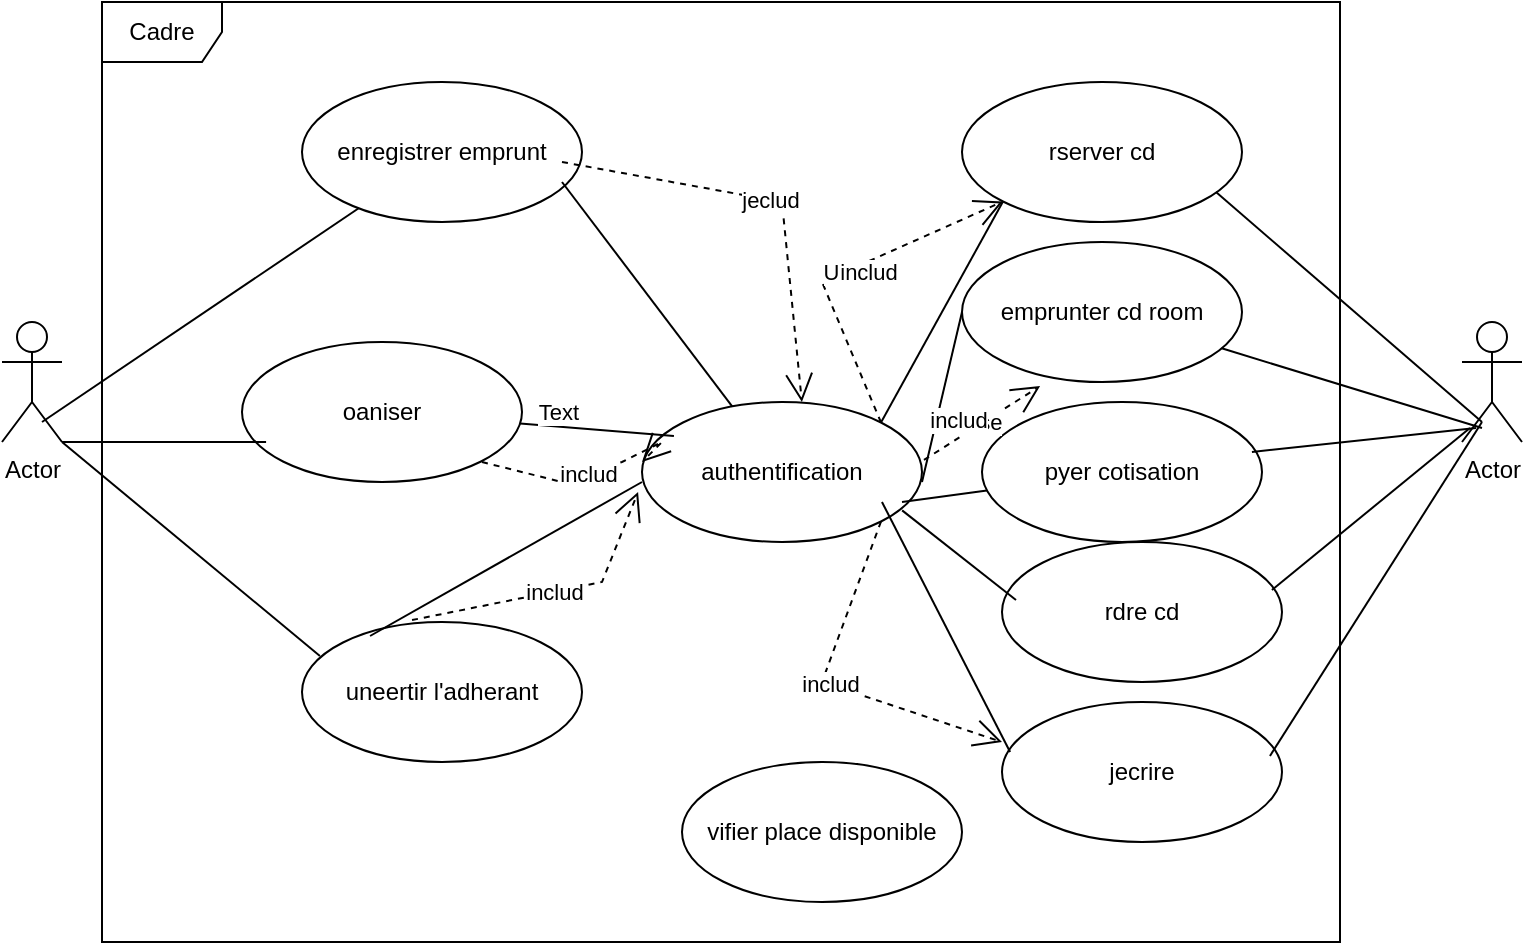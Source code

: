 <mxfile version="16.5.3" type="github">
  <diagram id="773S_SNeVtNwhnTrPQli" name="Page-1">
    <mxGraphModel dx="868" dy="1651" grid="1" gridSize="10" guides="1" tooltips="1" connect="1" arrows="1" fold="1" page="1" pageScale="1" pageWidth="827" pageHeight="1169" math="0" shadow="0">
      <root>
        <mxCell id="0" />
        <mxCell id="1" parent="0" />
        <mxCell id="twNPNTVJQa0FO6LFLodH-1" value="&lt;font style=&quot;vertical-align: inherit&quot;&gt;&lt;font style=&quot;vertical-align: inherit&quot;&gt;Cadre&lt;/font&gt;&lt;/font&gt;" style="shape=umlFrame;whiteSpace=wrap;html=1;" vertex="1" parent="1">
          <mxGeometry x="70" y="-20" width="619" height="470" as="geometry" />
        </mxCell>
        <mxCell id="twNPNTVJQa0FO6LFLodH-2" value="&lt;font style=&quot;vertical-align: inherit&quot;&gt;&lt;font style=&quot;vertical-align: inherit&quot;&gt;oaniser&lt;/font&gt;&lt;/font&gt;" style="ellipse;whiteSpace=wrap;html=1;" vertex="1" parent="1">
          <mxGeometry x="140" y="150" width="140" height="70" as="geometry" />
        </mxCell>
        <mxCell id="twNPNTVJQa0FO6LFLodH-3" value="&lt;font style=&quot;vertical-align: inherit&quot;&gt;&lt;font style=&quot;vertical-align: inherit&quot;&gt;uneertir l&#39;adherant&lt;/font&gt;&lt;/font&gt;" style="ellipse;whiteSpace=wrap;html=1;" vertex="1" parent="1">
          <mxGeometry x="170" y="290" width="140" height="70" as="geometry" />
        </mxCell>
        <mxCell id="twNPNTVJQa0FO6LFLodH-4" value="&lt;font style=&quot;vertical-align: inherit&quot;&gt;&lt;font style=&quot;vertical-align: inherit&quot;&gt;enregistrer emprunt&lt;/font&gt;&lt;/font&gt;" style="ellipse;whiteSpace=wrap;html=1;" vertex="1" parent="1">
          <mxGeometry x="170" y="20" width="140" height="70" as="geometry" />
        </mxCell>
        <mxCell id="twNPNTVJQa0FO6LFLodH-5" value="Actor" style="shape=umlActor;verticalLabelPosition=bottom;verticalAlign=top;html=1;" vertex="1" parent="1">
          <mxGeometry x="20" y="140" width="30" height="60" as="geometry" />
        </mxCell>
        <mxCell id="twNPNTVJQa0FO6LFLodH-6" value="Actor" style="shape=umlActor;verticalLabelPosition=bottom;verticalAlign=top;html=1;" vertex="1" parent="1">
          <mxGeometry x="750" y="140" width="30" height="60" as="geometry" />
        </mxCell>
        <mxCell id="twNPNTVJQa0FO6LFLodH-10" value="&lt;font style=&quot;vertical-align: inherit&quot;&gt;&lt;font style=&quot;vertical-align: inherit&quot;&gt;rserver cd&lt;/font&gt;&lt;/font&gt;" style="ellipse;whiteSpace=wrap;html=1;" vertex="1" parent="1">
          <mxGeometry x="500" y="20" width="140" height="70" as="geometry" />
        </mxCell>
        <mxCell id="twNPNTVJQa0FO6LFLodH-11" value="&lt;font style=&quot;vertical-align: inherit&quot;&gt;&lt;font style=&quot;vertical-align: inherit&quot;&gt;pyer cotisation&lt;/font&gt;&lt;/font&gt;" style="ellipse;whiteSpace=wrap;html=1;" vertex="1" parent="1">
          <mxGeometry x="510" y="180" width="140" height="70" as="geometry" />
        </mxCell>
        <mxCell id="twNPNTVJQa0FO6LFLodH-12" value="&lt;font style=&quot;vertical-align: inherit&quot;&gt;&lt;font style=&quot;vertical-align: inherit&quot;&gt;emprunter cd room&lt;/font&gt;&lt;/font&gt;" style="ellipse;whiteSpace=wrap;html=1;" vertex="1" parent="1">
          <mxGeometry x="500" y="100" width="140" height="70" as="geometry" />
        </mxCell>
        <mxCell id="twNPNTVJQa0FO6LFLodH-14" value="authentification" style="ellipse;whiteSpace=wrap;html=1;" vertex="1" parent="1">
          <mxGeometry x="340" y="180" width="140" height="70" as="geometry" />
        </mxCell>
        <mxCell id="twNPNTVJQa0FO6LFLodH-15" value="&lt;font style=&quot;vertical-align: inherit&quot;&gt;&lt;font style=&quot;vertical-align: inherit&quot;&gt;jecrire&lt;/font&gt;&lt;/font&gt;" style="ellipse;whiteSpace=wrap;html=1;" vertex="1" parent="1">
          <mxGeometry x="520" y="330" width="140" height="70" as="geometry" />
        </mxCell>
        <mxCell id="twNPNTVJQa0FO6LFLodH-16" value="&lt;font style=&quot;vertical-align: inherit&quot;&gt;&lt;font style=&quot;vertical-align: inherit&quot;&gt;rdre cd&lt;/font&gt;&lt;/font&gt;" style="ellipse;whiteSpace=wrap;html=1;" vertex="1" parent="1">
          <mxGeometry x="520" y="250" width="140" height="70" as="geometry" />
        </mxCell>
        <mxCell id="twNPNTVJQa0FO6LFLodH-19" value="" style="endArrow=none;html=1;rounded=0;" edge="1" parent="1" target="twNPNTVJQa0FO6LFLodH-4">
          <mxGeometry relative="1" as="geometry">
            <mxPoint x="40" y="190" as="sourcePoint" />
            <mxPoint x="200" y="190" as="targetPoint" />
          </mxGeometry>
        </mxCell>
        <mxCell id="twNPNTVJQa0FO6LFLodH-20" value="" style="endArrow=none;html=1;rounded=0;entryX=0.064;entryY=0.243;entryDx=0;entryDy=0;entryPerimeter=0;" edge="1" parent="1" target="twNPNTVJQa0FO6LFLodH-3">
          <mxGeometry relative="1" as="geometry">
            <mxPoint x="50" y="200" as="sourcePoint" />
            <mxPoint x="208.334" y="93.125" as="targetPoint" />
          </mxGeometry>
        </mxCell>
        <mxCell id="twNPNTVJQa0FO6LFLodH-22" value="" style="endArrow=none;html=1;rounded=0;entryX=0.086;entryY=0.714;entryDx=0;entryDy=0;entryPerimeter=0;exitX=1;exitY=1;exitDx=0;exitDy=0;exitPerimeter=0;" edge="1" parent="1" source="twNPNTVJQa0FO6LFLodH-5" target="twNPNTVJQa0FO6LFLodH-2">
          <mxGeometry relative="1" as="geometry">
            <mxPoint x="60" y="210" as="sourcePoint" />
            <mxPoint x="188.96" y="207.01" as="targetPoint" />
          </mxGeometry>
        </mxCell>
        <mxCell id="twNPNTVJQa0FO6LFLodH-26" value="" style="endArrow=none;html=1;rounded=0;exitX=0.907;exitY=0.786;exitDx=0;exitDy=0;exitPerimeter=0;" edge="1" parent="1" source="twNPNTVJQa0FO6LFLodH-10">
          <mxGeometry relative="1" as="geometry">
            <mxPoint x="600" y="190" as="sourcePoint" />
            <mxPoint x="760" y="190" as="targetPoint" />
          </mxGeometry>
        </mxCell>
        <mxCell id="twNPNTVJQa0FO6LFLodH-27" value="" style="endArrow=none;html=1;rounded=0;entryX=0.333;entryY=0.883;entryDx=0;entryDy=0;entryPerimeter=0;" edge="1" parent="1" source="twNPNTVJQa0FO6LFLodH-12" target="twNPNTVJQa0FO6LFLodH-6">
          <mxGeometry relative="1" as="geometry">
            <mxPoint x="637" y="85" as="sourcePoint" />
            <mxPoint x="770" y="200" as="targetPoint" />
          </mxGeometry>
        </mxCell>
        <mxCell id="twNPNTVJQa0FO6LFLodH-28" value="" style="endArrow=none;html=1;rounded=0;entryX=0.133;entryY=0.883;entryDx=0;entryDy=0;entryPerimeter=0;exitX=0.964;exitY=0.343;exitDx=0;exitDy=0;exitPerimeter=0;" edge="1" parent="1" source="twNPNTVJQa0FO6LFLodH-16" target="twNPNTVJQa0FO6LFLodH-6">
          <mxGeometry relative="1" as="geometry">
            <mxPoint x="639.94" y="163.077" as="sourcePoint" />
            <mxPoint x="769.99" y="202.98" as="targetPoint" />
          </mxGeometry>
        </mxCell>
        <mxCell id="twNPNTVJQa0FO6LFLodH-29" value="" style="endArrow=none;html=1;rounded=0;entryX=0.233;entryY=0.883;entryDx=0;entryDy=0;entryPerimeter=0;exitX=0.964;exitY=0.357;exitDx=0;exitDy=0;exitPerimeter=0;" edge="1" parent="1" source="twNPNTVJQa0FO6LFLodH-11" target="twNPNTVJQa0FO6LFLodH-6">
          <mxGeometry relative="1" as="geometry">
            <mxPoint x="664.96" y="284.01" as="sourcePoint" />
            <mxPoint x="763.99" y="202.98" as="targetPoint" />
          </mxGeometry>
        </mxCell>
        <mxCell id="twNPNTVJQa0FO6LFLodH-31" value="" style="endArrow=none;html=1;rounded=0;exitX=0.957;exitY=0.386;exitDx=0;exitDy=0;exitPerimeter=0;" edge="1" parent="1" source="twNPNTVJQa0FO6LFLodH-15">
          <mxGeometry relative="1" as="geometry">
            <mxPoint x="670" y="260" as="sourcePoint" />
            <mxPoint x="760" y="190" as="targetPoint" />
          </mxGeometry>
        </mxCell>
        <mxCell id="twNPNTVJQa0FO6LFLodH-32" value="" style="endArrow=none;html=1;rounded=0;" edge="1" parent="1" source="twNPNTVJQa0FO6LFLodH-11">
          <mxGeometry relative="1" as="geometry">
            <mxPoint x="310" y="230" as="sourcePoint" />
            <mxPoint x="470" y="230" as="targetPoint" />
          </mxGeometry>
        </mxCell>
        <mxCell id="twNPNTVJQa0FO6LFLodH-33" value="" style="endArrow=none;html=1;rounded=0;entryX=0.929;entryY=0.774;entryDx=0;entryDy=0;entryPerimeter=0;exitX=0.05;exitY=0.414;exitDx=0;exitDy=0;exitPerimeter=0;" edge="1" parent="1" source="twNPNTVJQa0FO6LFLodH-16" target="twNPNTVJQa0FO6LFLodH-14">
          <mxGeometry relative="1" as="geometry">
            <mxPoint x="522.467" y="234.209" as="sourcePoint" />
            <mxPoint x="480" y="240" as="targetPoint" />
          </mxGeometry>
        </mxCell>
        <mxCell id="twNPNTVJQa0FO6LFLodH-34" value="" style="endArrow=none;html=1;rounded=0;exitX=0.029;exitY=0.357;exitDx=0;exitDy=0;exitPerimeter=0;entryX=0.857;entryY=0.714;entryDx=0;entryDy=0;entryPerimeter=0;" edge="1" parent="1" source="twNPNTVJQa0FO6LFLodH-15" target="twNPNTVJQa0FO6LFLodH-14">
          <mxGeometry relative="1" as="geometry">
            <mxPoint x="537" y="288.98" as="sourcePoint" />
            <mxPoint x="470" y="244" as="targetPoint" />
          </mxGeometry>
        </mxCell>
        <mxCell id="twNPNTVJQa0FO6LFLodH-35" value="" style="endArrow=none;html=1;rounded=0;exitX=0;exitY=0.5;exitDx=0;exitDy=0;" edge="1" parent="1" source="twNPNTVJQa0FO6LFLodH-12">
          <mxGeometry relative="1" as="geometry">
            <mxPoint x="522.467" y="234.209" as="sourcePoint" />
            <mxPoint x="480" y="220" as="targetPoint" />
          </mxGeometry>
        </mxCell>
        <mxCell id="twNPNTVJQa0FO6LFLodH-36" value="" style="endArrow=none;html=1;rounded=0;entryX=1;entryY=0;entryDx=0;entryDy=0;exitX=0;exitY=1;exitDx=0;exitDy=0;" edge="1" parent="1" source="twNPNTVJQa0FO6LFLodH-10" target="twNPNTVJQa0FO6LFLodH-14">
          <mxGeometry relative="1" as="geometry">
            <mxPoint x="510" y="145" as="sourcePoint" />
            <mxPoint x="490" y="230" as="targetPoint" />
          </mxGeometry>
        </mxCell>
        <mxCell id="twNPNTVJQa0FO6LFLodH-38" value="" style="endArrow=none;html=1;rounded=0;" edge="1" parent="1" target="twNPNTVJQa0FO6LFLodH-14">
          <mxGeometry relative="1" as="geometry">
            <mxPoint x="300" y="70" as="sourcePoint" />
            <mxPoint x="460" y="70" as="targetPoint" />
          </mxGeometry>
        </mxCell>
        <mxCell id="twNPNTVJQa0FO6LFLodH-39" value="" style="endArrow=none;html=1;rounded=0;exitX=0.243;exitY=0.1;exitDx=0;exitDy=0;exitPerimeter=0;" edge="1" parent="1" source="twNPNTVJQa0FO6LFLodH-3">
          <mxGeometry relative="1" as="geometry">
            <mxPoint x="170" y="160" as="sourcePoint" />
            <mxPoint x="340" y="220" as="targetPoint" />
          </mxGeometry>
        </mxCell>
        <mxCell id="twNPNTVJQa0FO6LFLodH-40" value="" style="endArrow=none;html=1;rounded=0;entryX=0.114;entryY=0.243;entryDx=0;entryDy=0;entryPerimeter=0;" edge="1" parent="1" source="twNPNTVJQa0FO6LFLodH-2" target="twNPNTVJQa0FO6LFLodH-14">
          <mxGeometry relative="1" as="geometry">
            <mxPoint x="300" y="140" as="sourcePoint" />
            <mxPoint x="460" y="140" as="targetPoint" />
          </mxGeometry>
        </mxCell>
        <mxCell id="twNPNTVJQa0FO6LFLodH-46" value="Text" style="edgeLabel;html=1;align=center;verticalAlign=middle;resizable=0;points=[];" vertex="1" connectable="0" parent="twNPNTVJQa0FO6LFLodH-40">
          <mxGeometry x="-0.523" y="7" relative="1" as="geometry">
            <mxPoint as="offset" />
          </mxGeometry>
        </mxCell>
        <mxCell id="twNPNTVJQa0FO6LFLodH-45" value="&lt;font style=&quot;vertical-align: inherit&quot;&gt;&lt;font style=&quot;vertical-align: inherit&quot;&gt;jeclud&lt;/font&gt;&lt;/font&gt;" style="endArrow=open;endSize=12;dashed=1;html=1;rounded=0;entryX=0.571;entryY=0;entryDx=0;entryDy=0;entryPerimeter=0;" edge="1" parent="1" target="twNPNTVJQa0FO6LFLodH-14">
          <mxGeometry x="0.0" width="160" relative="1" as="geometry">
            <mxPoint x="300" y="60" as="sourcePoint" />
            <mxPoint x="460" y="60" as="targetPoint" />
            <Array as="points">
              <mxPoint x="410" y="80" />
            </Array>
            <mxPoint as="offset" />
          </mxGeometry>
        </mxCell>
        <mxCell id="twNPNTVJQa0FO6LFLodH-47" value="&lt;font style=&quot;vertical-align: inherit&quot;&gt;&lt;font style=&quot;vertical-align: inherit&quot;&gt;vifier place disponible&lt;/font&gt;&lt;/font&gt;" style="ellipse;whiteSpace=wrap;html=1;" vertex="1" parent="1">
          <mxGeometry x="360" y="360" width="140" height="70" as="geometry" />
        </mxCell>
        <mxCell id="twNPNTVJQa0FO6LFLodH-56" value="includ" style="endArrow=open;endSize=12;dashed=1;html=1;rounded=0;" edge="1" parent="1">
          <mxGeometry width="160" relative="1" as="geometry">
            <mxPoint x="260" y="210" as="sourcePoint" />
            <mxPoint x="340" y="210" as="targetPoint" />
            <Array as="points">
              <mxPoint x="300" y="220" />
              <mxPoint x="330" y="210" />
              <mxPoint x="350" y="200" />
            </Array>
          </mxGeometry>
        </mxCell>
        <mxCell id="twNPNTVJQa0FO6LFLodH-57" value="includ" style="endArrow=open;endSize=12;dashed=1;html=1;rounded=0;entryX=-0.014;entryY=0.643;entryDx=0;entryDy=0;entryPerimeter=0;exitX=0.393;exitY=-0.014;exitDx=0;exitDy=0;exitPerimeter=0;" edge="1" parent="1" source="twNPNTVJQa0FO6LFLodH-3" target="twNPNTVJQa0FO6LFLodH-14">
          <mxGeometry width="160" relative="1" as="geometry">
            <mxPoint x="270" y="300" as="sourcePoint" />
            <mxPoint x="430" y="300" as="targetPoint" />
            <Array as="points">
              <mxPoint x="320" y="270" />
            </Array>
          </mxGeometry>
        </mxCell>
        <mxCell id="twNPNTVJQa0FO6LFLodH-58" value="includ" style="endArrow=open;endSize=12;dashed=1;html=1;rounded=0;exitX=1;exitY=1;exitDx=0;exitDy=0;" edge="1" parent="1" source="twNPNTVJQa0FO6LFLodH-14">
          <mxGeometry width="160" relative="1" as="geometry">
            <mxPoint x="330" y="284.5" as="sourcePoint" />
            <mxPoint x="520" y="350" as="targetPoint" />
            <Array as="points">
              <mxPoint x="430" y="320" />
            </Array>
          </mxGeometry>
        </mxCell>
        <mxCell id="twNPNTVJQa0FO6LFLodH-60" value="Use" style="endArrow=open;endSize=12;dashed=1;html=1;rounded=0;entryX=0;entryY=1;entryDx=0;entryDy=0;exitX=1;exitY=0;exitDx=0;exitDy=0;" edge="1" parent="1" source="twNPNTVJQa0FO6LFLodH-14" target="twNPNTVJQa0FO6LFLodH-10">
          <mxGeometry width="160" relative="1" as="geometry">
            <mxPoint x="380" y="100" as="sourcePoint" />
            <mxPoint x="520" y="90" as="targetPoint" />
            <Array as="points">
              <mxPoint x="430" y="120" />
            </Array>
          </mxGeometry>
        </mxCell>
        <mxCell id="twNPNTVJQa0FO6LFLodH-61" value="includ" style="edgeLabel;html=1;align=center;verticalAlign=middle;resizable=0;points=[];" vertex="1" connectable="0" parent="twNPNTVJQa0FO6LFLodH-60">
          <mxGeometry x="0.13" y="-4" relative="1" as="geometry">
            <mxPoint as="offset" />
          </mxGeometry>
        </mxCell>
        <mxCell id="twNPNTVJQa0FO6LFLodH-62" value="Use" style="endArrow=open;endSize=12;dashed=1;html=1;rounded=0;entryX=0.279;entryY=1.029;entryDx=0;entryDy=0;entryPerimeter=0;exitX=1.007;exitY=0.414;exitDx=0;exitDy=0;exitPerimeter=0;" edge="1" parent="1" source="twNPNTVJQa0FO6LFLodH-14" target="twNPNTVJQa0FO6LFLodH-12">
          <mxGeometry width="160" relative="1" as="geometry">
            <mxPoint x="400" y="190" as="sourcePoint" />
            <mxPoint x="530" y="180" as="targetPoint" />
          </mxGeometry>
        </mxCell>
        <mxCell id="twNPNTVJQa0FO6LFLodH-63" value="includ" style="edgeLabel;html=1;align=center;verticalAlign=middle;resizable=0;points=[];" vertex="1" connectable="0" parent="twNPNTVJQa0FO6LFLodH-62">
          <mxGeometry x="-0.271" y="8" relative="1" as="geometry">
            <mxPoint as="offset" />
          </mxGeometry>
        </mxCell>
      </root>
    </mxGraphModel>
  </diagram>
</mxfile>
